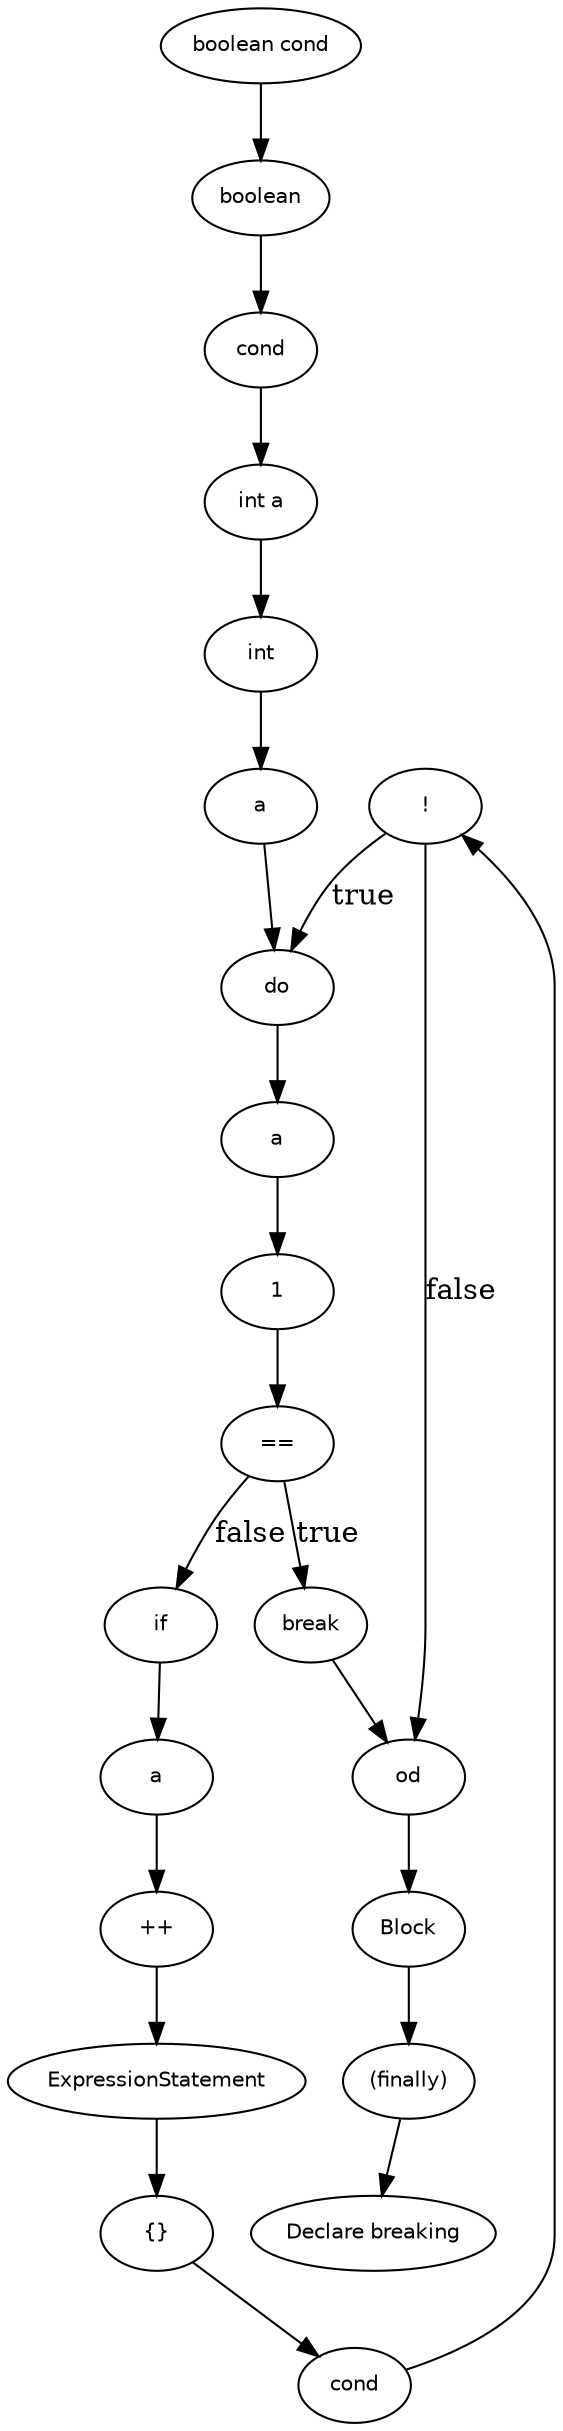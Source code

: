 digraph breaking {
  19 [
    label = "!",
    fontname = Helvetica,
    fontsize = 10
  ];
  18 [
    label = a,
    fontname = Helvetica,
    fontsize = 10
  ];
  17 [
    label = "++",
    fontname = Helvetica,
    fontsize = 10
  ];
  16 [
    label = ExpressionStatement,
    fontname = Helvetica,
    fontsize = 10
  ];
  15 [
    label = break,
    fontname = Helvetica,
    fontsize = 10
  ];
  14 [
    label = 1,
    fontname = Helvetica,
    fontsize = 10
  ];
  13 [
    label = a,
    fontname = Helvetica,
    fontsize = 10
  ];
  12 [
    label = "==",
    fontname = Helvetica,
    fontsize = 10
  ];
  11 [
    label = if,
    fontname = Helvetica,
    fontsize = 10
  ];
  10 [
    label = "{}",
    fontname = Helvetica,
    fontsize = 10
  ];
  9 [
    label = od,
    fontname = Helvetica,
    fontsize = 10
  ];
  8 [
    label = do,
    fontname = Helvetica,
    fontsize = 10
  ];
  7 [
    label = a,
    fontname = Helvetica,
    fontsize = 10
  ];
  6 [
    label = int,
    fontname = Helvetica,
    fontsize = 10
  ];
  5 [
    label = "int a",
    fontname = Helvetica,
    fontsize = 10
  ];
  4 [
    label = cond,
    fontname = Helvetica,
    fontsize = 10
  ];
  3 [
    label = boolean,
    fontname = Helvetica,
    fontsize = 10
  ];
  2 [
    label = "boolean cond",
    fontname = Helvetica,
    fontsize = 10
  ];
  1 [
    label = "(finally)",
    fontname = Helvetica,
    fontsize = 10
  ];
  0 [
    label = "Declare breaking",
    fontname = Helvetica,
    fontsize = 10
  ];
  21 [
    label = Block,
    fontname = Helvetica,
    fontsize = 10
  ];
  20 [
    label = cond,
    fontname = Helvetica,
    fontsize = 10
  ];
  21 -> 1 [
    label = ""
  ];
  11 -> 18 [
    label = ""
  ];
  9 -> 21 [
    label = ""
  ];
  12 -> 11 [
    label = false
  ];
  15 -> 9 [
    label = ""
  ];
  14 -> 12 [
    label = ""
  ];
  3 -> 4 [
    label = ""
  ];
  2 -> 3 [
    label = ""
  ];
  1 -> 0 [
    label = ""
  ];
  17 -> 16 [
    label = ""
  ];
  10 -> 20 [
    label = ""
  ];
  5 -> 6 [
    label = ""
  ];
  18 -> 17 [
    label = ""
  ];
  16 -> 10 [
    label = ""
  ];
  4 -> 5 [
    label = ""
  ];
  12 -> 15 [
    label = true
  ];
  13 -> 14 [
    label = ""
  ];
  19 -> 8 [
    label = true
  ];
  8 -> 13 [
    label = ""
  ];
  19 -> 9 [
    label = false
  ];
  7 -> 8 [
    label = ""
  ];
  20 -> 19 [
    label = ""
  ];
  6 -> 7 [
    label = ""
  ];
}
